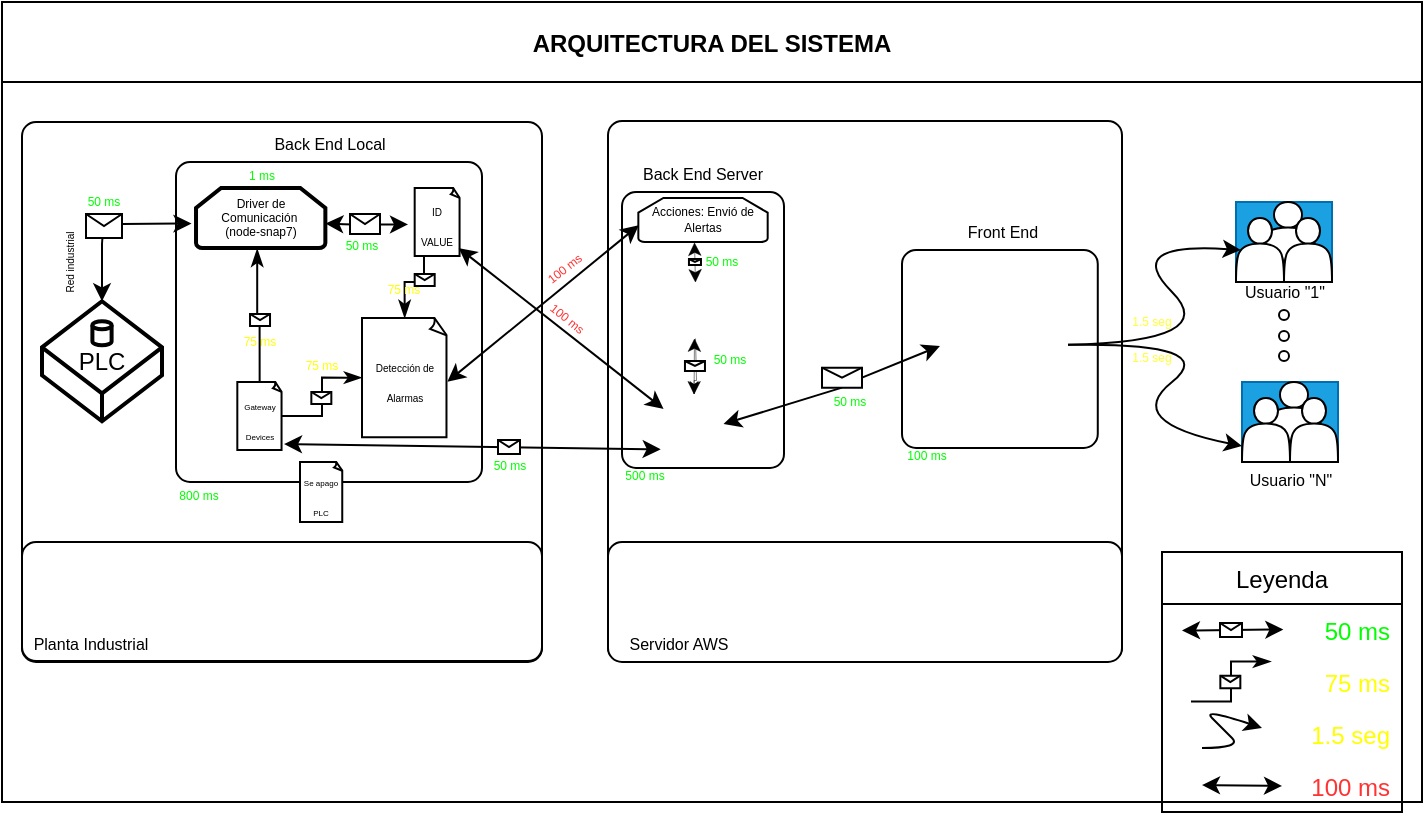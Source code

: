 <mxfile version="14.9.3" type="github">
  <diagram id="dgKpjPPaI4LAme8W9m-0" name="Arquitectura">
    <mxGraphModel dx="1301" dy="277" grid="1" gridSize="10" guides="1" tooltips="1" connect="1" arrows="1" fold="1" page="1" pageScale="1" pageWidth="827" pageHeight="1169" math="0" shadow="0">
      <root>
        <mxCell id="0" />
        <mxCell id="1" parent="0" />
        <UserObject label="" id="KOM_lpvtxGSNcEZmbtH8-15">
          <mxCell style="rounded=1;whiteSpace=wrap;html=1;absoluteArcSize=1;arcSize=14;strokeWidth=1;pointerEvents=0;startSize=40;" parent="1" vertex="1">
            <mxGeometry x="283" y="149.5" width="257" height="270" as="geometry" />
          </mxCell>
        </UserObject>
        <mxCell id="KOM_lpvtxGSNcEZmbtH8-64" value="" style="rounded=1;whiteSpace=wrap;html=1;absoluteArcSize=1;arcSize=14;strokeWidth=1;pointerEvents=0;startSize=40;" parent="1" vertex="1">
          <mxGeometry x="283" y="360" width="257" height="60" as="geometry" />
        </mxCell>
        <mxCell id="KOM_lpvtxGSNcEZmbtH8-50" value="" style="rounded=1;whiteSpace=wrap;html=1;absoluteArcSize=1;arcSize=14;strokeWidth=1;pointerEvents=0;startSize=40;" parent="1" vertex="1">
          <mxGeometry x="-10" y="150" width="260" height="270" as="geometry" />
        </mxCell>
        <mxCell id="KOM_lpvtxGSNcEZmbtH8-63" value="" style="rounded=1;whiteSpace=wrap;html=1;absoluteArcSize=1;arcSize=14;strokeWidth=1;pointerEvents=0;startSize=40;" parent="1" vertex="1">
          <mxGeometry x="-10" y="360" width="260" height="59.5" as="geometry" />
        </mxCell>
        <mxCell id="KOM_lpvtxGSNcEZmbtH8-32" value="" style="rounded=1;whiteSpace=wrap;html=1;absoluteArcSize=1;arcSize=14;strokeWidth=1;pointerEvents=0;startSize=40;" parent="1" vertex="1">
          <mxGeometry x="290" y="185" width="81" height="138" as="geometry" />
        </mxCell>
        <mxCell id="KOM_lpvtxGSNcEZmbtH8-30" value="" style="rounded=1;whiteSpace=wrap;html=1;absoluteArcSize=1;arcSize=14;strokeWidth=1;pointerEvents=0;startSize=40;" parent="1" vertex="1">
          <mxGeometry x="430" y="214" width="97.89" height="99" as="geometry" />
        </mxCell>
        <mxCell id="KOM_lpvtxGSNcEZmbtH8-10" value="" style="rounded=1;whiteSpace=wrap;html=1;absoluteArcSize=1;arcSize=14;strokeWidth=1;pointerEvents=0;startSize=40;" parent="1" vertex="1">
          <mxGeometry x="67" y="170" width="153" height="160" as="geometry" />
        </mxCell>
        <mxCell id="IHtDv6OHQ2jKne3Ynyix-73" value="PLC" style="whiteSpace=wrap;html=1;shape=mxgraph.basic.isocube;isoAngle=23.33;pointerEvents=0;startSize=40;strokeWidth=2;" parent="1" vertex="1">
          <mxGeometry y="239.64" width="60" height="60" as="geometry" />
        </mxCell>
        <mxCell id="IHtDv6OHQ2jKne3Ynyix-31" value="" style="group;fillColor=#1ba1e2;strokeColor=#006EAF;fontColor=#ffffff;" parent="1" vertex="1" connectable="0">
          <mxGeometry x="597" y="190" width="48" height="40" as="geometry" />
        </mxCell>
        <mxCell id="IHtDv6OHQ2jKne3Ynyix-29" value="" style="shape=actor;whiteSpace=wrap;html=1;" parent="IHtDv6OHQ2jKne3Ynyix-31" vertex="1">
          <mxGeometry x="12" width="28" height="32" as="geometry" />
        </mxCell>
        <mxCell id="IHtDv6OHQ2jKne3Ynyix-1" value="" style="shape=actor;whiteSpace=wrap;html=1;" parent="IHtDv6OHQ2jKne3Ynyix-31" vertex="1">
          <mxGeometry y="8" width="24" height="32" as="geometry" />
        </mxCell>
        <mxCell id="IHtDv6OHQ2jKne3Ynyix-30" value="" style="shape=actor;whiteSpace=wrap;html=1;" parent="IHtDv6OHQ2jKne3Ynyix-31" vertex="1">
          <mxGeometry x="24" y="8" width="24" height="32" as="geometry" />
        </mxCell>
        <mxCell id="IHtDv6OHQ2jKne3Ynyix-39" value="" style="curved=1;endArrow=classic;html=1;startSize=40;entryX=0.1;entryY=0.5;entryDx=0;entryDy=0;entryPerimeter=0;" parent="1" target="IHtDv6OHQ2jKne3Ynyix-1" edge="1" source="AAvzbvVHKAweYi1Nj42b-5">
          <mxGeometry width="50" height="50" relative="1" as="geometry">
            <mxPoint x="540" y="260" as="sourcePoint" />
            <mxPoint x="590" y="210" as="targetPoint" />
            <Array as="points">
              <mxPoint x="590" y="260" />
              <mxPoint x="540" y="210" />
            </Array>
          </mxGeometry>
        </mxCell>
        <mxCell id="IHtDv6OHQ2jKne3Ynyix-40" value="" style="group;fillColor=#1ba1e2;strokeColor=#006EAF;fontColor=#ffffff;" parent="1" vertex="1" connectable="0">
          <mxGeometry x="600" y="280" width="48" height="40" as="geometry" />
        </mxCell>
        <mxCell id="IHtDv6OHQ2jKne3Ynyix-41" value="" style="shape=actor;whiteSpace=wrap;html=1;" parent="IHtDv6OHQ2jKne3Ynyix-40" vertex="1">
          <mxGeometry x="12" width="28" height="32" as="geometry" />
        </mxCell>
        <mxCell id="IHtDv6OHQ2jKne3Ynyix-42" value="" style="shape=actor;whiteSpace=wrap;html=1;" parent="IHtDv6OHQ2jKne3Ynyix-40" vertex="1">
          <mxGeometry y="8" width="24" height="32" as="geometry" />
        </mxCell>
        <mxCell id="IHtDv6OHQ2jKne3Ynyix-43" value="" style="shape=actor;whiteSpace=wrap;html=1;" parent="IHtDv6OHQ2jKne3Ynyix-40" vertex="1">
          <mxGeometry x="24" y="8" width="24" height="32" as="geometry" />
        </mxCell>
        <mxCell id="IHtDv6OHQ2jKne3Ynyix-44" value="" style="curved=1;endArrow=classic;html=1;startSize=40;entryX=0;entryY=0.75;entryDx=0;entryDy=0;" parent="1" source="AAvzbvVHKAweYi1Nj42b-5" target="IHtDv6OHQ2jKne3Ynyix-42" edge="1">
          <mxGeometry width="50" height="50" relative="1" as="geometry">
            <mxPoint x="520.99" y="260" as="sourcePoint" />
            <mxPoint x="600" y="220" as="targetPoint" />
            <Array as="points">
              <mxPoint x="590" y="260" />
              <mxPoint x="540" y="300" />
            </Array>
          </mxGeometry>
        </mxCell>
        <mxCell id="IHtDv6OHQ2jKne3Ynyix-50" value="" style="group" parent="1" vertex="1" connectable="0">
          <mxGeometry x="618.5" y="244" width="5" height="25.5" as="geometry" />
        </mxCell>
        <mxCell id="IHtDv6OHQ2jKne3Ynyix-46" value="" style="ellipse;whiteSpace=wrap;html=1;aspect=fixed;pointerEvents=0;startSize=40;" parent="IHtDv6OHQ2jKne3Ynyix-50" vertex="1">
          <mxGeometry y="10.5" width="5" height="5" as="geometry" />
        </mxCell>
        <mxCell id="IHtDv6OHQ2jKne3Ynyix-48" value="" style="ellipse;whiteSpace=wrap;html=1;aspect=fixed;pointerEvents=0;startSize=40;" parent="IHtDv6OHQ2jKne3Ynyix-50" vertex="1">
          <mxGeometry width="5" height="5" as="geometry" />
        </mxCell>
        <mxCell id="IHtDv6OHQ2jKne3Ynyix-49" value="" style="ellipse;whiteSpace=wrap;html=1;aspect=fixed;pointerEvents=0;startSize=40;" parent="IHtDv6OHQ2jKne3Ynyix-50" vertex="1">
          <mxGeometry y="20.5" width="5" height="5" as="geometry" />
        </mxCell>
        <mxCell id="KOM_lpvtxGSNcEZmbtH8-43" value="" style="edgeStyle=orthogonalEdgeStyle;rounded=0;jumpSize=3;orthogonalLoop=1;jettySize=auto;html=1;endArrow=classicThin;endFill=1;strokeWidth=0.25;" parent="1" target="KOM_lpvtxGSNcEZmbtH8-14" edge="1">
          <mxGeometry relative="1" as="geometry">
            <mxPoint x="326.5" y="258" as="sourcePoint" />
          </mxGeometry>
        </mxCell>
        <mxCell id="KOM_lpvtxGSNcEZmbtH8-4" style="edgeStyle=orthogonalEdgeStyle;rounded=0;orthogonalLoop=1;jettySize=auto;html=1;exitX=1;exitY=0.5;exitDx=0;exitDy=0;exitPerimeter=0;entryX=0;entryY=0.5;entryDx=0;entryDy=0;entryPerimeter=0;endArrow=classicThin;endFill=1;" parent="1" source="IHtDv6OHQ2jKne3Ynyix-68" target="IHtDv6OHQ2jKne3Ynyix-69" edge="1">
          <mxGeometry relative="1" as="geometry">
            <Array as="points">
              <mxPoint x="140" y="297" />
              <mxPoint x="140" y="278" />
            </Array>
          </mxGeometry>
        </mxCell>
        <mxCell id="KOM_lpvtxGSNcEZmbtH8-5" style="edgeStyle=orthogonalEdgeStyle;rounded=0;orthogonalLoop=1;jettySize=auto;html=1;exitX=0.5;exitY=0;exitDx=0;exitDy=0;exitPerimeter=0;entryX=0.473;entryY=1.014;entryDx=0;entryDy=0;entryPerimeter=0;endArrow=classicThin;endFill=1;" parent="1" source="IHtDv6OHQ2jKne3Ynyix-68" target="IHtDv6OHQ2jKne3Ynyix-87" edge="1">
          <mxGeometry relative="1" as="geometry" />
        </mxCell>
        <mxCell id="IHtDv6OHQ2jKne3Ynyix-68" value="&lt;span style=&quot;font-size: 4px ; line-height: 60%&quot;&gt;Gateway&lt;br&gt;Devices&lt;br&gt;&lt;/span&gt;" style="whiteSpace=wrap;html=1;shape=mxgraph.basic.document;pointerEvents=0;startSize=40;" parent="1" vertex="1">
          <mxGeometry x="97.66" y="280" width="22.34" height="34" as="geometry" />
        </mxCell>
        <mxCell id="IHtDv6OHQ2jKne3Ynyix-69" value="&lt;span style=&quot;font-size: 5px&quot;&gt;Detección de Alarmas&lt;br&gt;&lt;/span&gt;" style="whiteSpace=wrap;html=1;shape=mxgraph.basic.document;pointerEvents=0;startSize=40;" parent="1" vertex="1">
          <mxGeometry x="160" y="248" width="42.67" height="59.64" as="geometry" />
        </mxCell>
        <mxCell id="KOM_lpvtxGSNcEZmbtH8-2" style="edgeStyle=orthogonalEdgeStyle;rounded=0;orthogonalLoop=1;jettySize=auto;html=1;exitX=0.5;exitY=1;exitDx=0;exitDy=0;exitPerimeter=0;entryX=0.5;entryY=0;entryDx=0;entryDy=0;entryPerimeter=0;endArrow=classicThin;endFill=1;" parent="1" source="IHtDv6OHQ2jKne3Ynyix-70" target="IHtDv6OHQ2jKne3Ynyix-69" edge="1">
          <mxGeometry relative="1" as="geometry">
            <Array as="points">
              <mxPoint x="191" y="230" />
              <mxPoint x="181" y="230" />
            </Array>
          </mxGeometry>
        </mxCell>
        <mxCell id="IHtDv6OHQ2jKne3Ynyix-70" value="&lt;span style=&quot;font-size: 5px&quot;&gt;ID&lt;br&gt;VALUE&lt;br&gt;&lt;/span&gt;" style="whiteSpace=wrap;html=1;shape=mxgraph.basic.document;pointerEvents=0;startSize=40;" parent="1" vertex="1">
          <mxGeometry x="186.34" y="183" width="22.67" height="34" as="geometry" />
        </mxCell>
        <mxCell id="IHtDv6OHQ2jKne3Ynyix-71" value="&lt;font style=&quot;font-size: 4px&quot;&gt;Se apago PLC&lt;/font&gt;" style="whiteSpace=wrap;html=1;shape=mxgraph.basic.document;pointerEvents=0;startSize=40;" parent="1" vertex="1">
          <mxGeometry x="129.0" y="320" width="21.34" height="30" as="geometry" />
        </mxCell>
        <mxCell id="IHtDv6OHQ2jKne3Ynyix-72" value="" style="strokeWidth=2;html=1;shape=mxgraph.flowchart.database;whiteSpace=wrap;pointerEvents=0;startSize=40;" parent="1" vertex="1">
          <mxGeometry x="25.2" y="249.64" width="9.6" height="12" as="geometry" />
        </mxCell>
        <mxCell id="IHtDv6OHQ2jKne3Ynyix-87" value="&lt;p style=&quot;line-height: 120% ; font-size: 6px&quot;&gt;Driver de Comunicación&amp;nbsp;&lt;br&gt;(node-snap7)&lt;/p&gt;" style="strokeWidth=2;html=1;shape=mxgraph.flowchart.loop_limit;whiteSpace=wrap;pointerEvents=0;startSize=40;" parent="1" vertex="1">
          <mxGeometry x="77.01" y="183" width="64.67" height="30" as="geometry" />
        </mxCell>
        <mxCell id="IHtDv6OHQ2jKne3Ynyix-88" value="" style="endArrow=classic;startArrow=classic;html=1;exitX=0.5;exitY=0;exitDx=0;exitDy=0;exitPerimeter=0;entryX=-0.035;entryY=0.592;entryDx=0;entryDy=0;entryPerimeter=0;" parent="1" source="IHtDv6OHQ2jKne3Ynyix-73" target="IHtDv6OHQ2jKne3Ynyix-87" edge="1">
          <mxGeometry width="50" height="50" relative="1" as="geometry">
            <mxPoint x="120" y="300" as="sourcePoint" />
            <mxPoint x="170" y="250" as="targetPoint" />
            <Array as="points">
              <mxPoint x="30" y="201" />
            </Array>
          </mxGeometry>
        </mxCell>
        <mxCell id="IHtDv6OHQ2jKne3Ynyix-89" value="" style="shape=message;html=1;whiteSpace=wrap;html=1;outlineConnect=0;pointerEvents=0;startSize=40;strokeWidth=1;" parent="1" vertex="1">
          <mxGeometry x="22" y="196" width="18" height="12" as="geometry" />
        </mxCell>
        <mxCell id="IHtDv6OHQ2jKne3Ynyix-92" value="&lt;font style=&quot;font-size: 5px&quot;&gt;Red industrial&lt;/font&gt;" style="text;html=1;strokeColor=none;fillColor=none;align=center;verticalAlign=middle;whiteSpace=wrap;rounded=0;pointerEvents=0;startSize=40;rotation=-90;" parent="1" vertex="1">
          <mxGeometry x="-23.0" y="210" width="70" height="20" as="geometry" />
        </mxCell>
        <mxCell id="IHtDv6OHQ2jKne3Ynyix-94" value="" style="shape=image;verticalLabelPosition=bottom;labelBackgroundColor=#ffffff;verticalAlign=top;aspect=fixed;imageAspect=0;image=https://image.flaticon.com/icons/png/512/25/25007.png;" parent="1" vertex="1">
          <mxGeometry x="4.5" y="365" width="40" height="40" as="geometry" />
        </mxCell>
        <mxCell id="IHtDv6OHQ2jKne3Ynyix-96" value="" style="endArrow=classic;startArrow=classic;html=1;entryX=-0.035;entryY=0.592;entryDx=0;entryDy=0;entryPerimeter=0;" parent="1" edge="1">
          <mxGeometry width="50" height="50" relative="1" as="geometry">
            <mxPoint x="183.01" y="201.24" as="sourcePoint" />
            <mxPoint x="141.677" y="200.76" as="targetPoint" />
            <Array as="points">
              <mxPoint x="154.01" y="201.24" />
            </Array>
          </mxGeometry>
        </mxCell>
        <mxCell id="KOM_lpvtxGSNcEZmbtH8-1" value="" style="shape=message;html=1;whiteSpace=wrap;html=1;outlineConnect=0;pointerEvents=0;startSize=40;strokeWidth=1;" parent="1" vertex="1">
          <mxGeometry x="154" y="196" width="15" height="10" as="geometry" />
        </mxCell>
        <mxCell id="KOM_lpvtxGSNcEZmbtH8-3" value="" style="shape=message;html=1;whiteSpace=wrap;html=1;outlineConnect=0;pointerEvents=0;startSize=40;strokeWidth=1;" parent="1" vertex="1">
          <mxGeometry x="186.34" y="226" width="10" height="6" as="geometry" />
        </mxCell>
        <mxCell id="KOM_lpvtxGSNcEZmbtH8-6" value="" style="shape=message;html=1;whiteSpace=wrap;html=1;outlineConnect=0;pointerEvents=0;startSize=40;strokeWidth=1;" parent="1" vertex="1">
          <mxGeometry x="104.01" y="246" width="10" height="6" as="geometry" />
        </mxCell>
        <mxCell id="KOM_lpvtxGSNcEZmbtH8-7" value="" style="shape=message;html=1;whiteSpace=wrap;html=1;outlineConnect=0;pointerEvents=0;startSize=40;strokeWidth=1;" parent="1" vertex="1">
          <mxGeometry x="134.67" y="285" width="10" height="6" as="geometry" />
        </mxCell>
        <mxCell id="KOM_lpvtxGSNcEZmbtH8-11" value="&lt;p style=&quot;line-height: 120% ; font-size: 6px&quot;&gt;Acciones: Envió de Alertas&lt;/p&gt;" style="strokeWidth=1;html=1;shape=mxgraph.flowchart.loop_limit;whiteSpace=wrap;pointerEvents=0;startSize=40;" parent="1" vertex="1">
          <mxGeometry x="298.17" y="188" width="64.67" height="22" as="geometry" />
        </mxCell>
        <mxCell id="KOM_lpvtxGSNcEZmbtH8-14" value="" style="shape=image;verticalLabelPosition=bottom;labelBackgroundColor=#ffffff;verticalAlign=top;aspect=fixed;imageAspect=0;image=https://www.returngis.net/wp-content/uploads/2019/08/graphql-logo.png;" parent="1" vertex="1">
          <mxGeometry x="310.78" y="286" width="30" height="30" as="geometry" />
        </mxCell>
        <mxCell id="KOM_lpvtxGSNcEZmbtH8-17" value="" style="endArrow=classic;startArrow=classic;html=1;entryX=0.97;entryY=0.882;entryDx=0;entryDy=0;entryPerimeter=0;exitX=0;exitY=0.25;exitDx=0;exitDy=0;" parent="1" source="KOM_lpvtxGSNcEZmbtH8-14" target="IHtDv6OHQ2jKne3Ynyix-70" edge="1">
          <mxGeometry width="50" height="50" relative="1" as="geometry">
            <mxPoint x="193.01" y="211.24" as="sourcePoint" />
            <mxPoint x="151.677" y="210.76" as="targetPoint" />
          </mxGeometry>
        </mxCell>
        <mxCell id="KOM_lpvtxGSNcEZmbtH8-18" value="" style="endArrow=classic;startArrow=classic;html=1;entryX=1.045;entryY=0.912;entryDx=0;entryDy=0;entryPerimeter=0;exitX=-0.048;exitY=0.922;exitDx=0;exitDy=0;exitPerimeter=0;" parent="1" source="KOM_lpvtxGSNcEZmbtH8-14" target="IHtDv6OHQ2jKne3Ynyix-68" edge="1">
          <mxGeometry width="50" height="50" relative="1" as="geometry">
            <mxPoint x="300" y="310" as="sourcePoint" />
            <mxPoint x="219.01" y="210" as="targetPoint" />
          </mxGeometry>
        </mxCell>
        <mxCell id="KOM_lpvtxGSNcEZmbtH8-24" value="&lt;font style=&quot;font-size: 8px&quot;&gt;Usuario &quot;N&quot;&lt;/font&gt;" style="text;html=1;strokeColor=none;fillColor=none;align=center;verticalAlign=middle;whiteSpace=wrap;rounded=0;pointerEvents=0;startSize=40;" parent="1" vertex="1">
          <mxGeometry x="596.5" y="318" width="55" height="20" as="geometry" />
        </mxCell>
        <mxCell id="KOM_lpvtxGSNcEZmbtH8-25" value="&lt;font style=&quot;font-size: 8px&quot;&gt;Usuario &quot;1&quot;&lt;/font&gt;" style="text;html=1;strokeColor=none;fillColor=none;align=center;verticalAlign=middle;whiteSpace=wrap;rounded=0;pointerEvents=0;startSize=40;" parent="1" vertex="1">
          <mxGeometry x="593.5" y="224" width="55" height="20" as="geometry" />
        </mxCell>
        <mxCell id="KOM_lpvtxGSNcEZmbtH8-31" value="&lt;span style=&quot;font-size: 8px&quot;&gt;Front End&lt;/span&gt;" style="text;html=1;strokeColor=none;fillColor=none;align=center;verticalAlign=middle;whiteSpace=wrap;rounded=0;pointerEvents=0;startSize=40;" parent="1" vertex="1">
          <mxGeometry x="453.49" y="194" width="55" height="20" as="geometry" />
        </mxCell>
        <mxCell id="IHtDv6OHQ2jKne3Ynyix-59" value="" style="endArrow=classic;startArrow=none;html=1;exitX=0.5;exitY=1;exitDx=0;exitDy=0;entryX=1;entryY=0.5;entryDx=0;entryDy=0;" parent="1" source="KOM_lpvtxGSNcEZmbtH8-37" target="KOM_lpvtxGSNcEZmbtH8-14" edge="1">
          <mxGeometry width="50" height="50" relative="1" as="geometry">
            <mxPoint x="430.99" y="262" as="sourcePoint" />
            <mxPoint x="370.99" y="262" as="targetPoint" />
          </mxGeometry>
        </mxCell>
        <mxCell id="KOM_lpvtxGSNcEZmbtH8-35" value="" style="endArrow=classic;startArrow=classic;html=1;entryX=0.5;entryY=0;entryDx=0;entryDy=0;jumpSize=3;strokeWidth=0.25;" parent="1" target="KOM_lpvtxGSNcEZmbtH8-14" edge="1">
          <mxGeometry width="50" height="50" relative="1" as="geometry">
            <mxPoint x="326" y="258" as="sourcePoint" />
            <mxPoint x="287.997" y="258.0" as="targetPoint" />
            <Array as="points" />
          </mxGeometry>
        </mxCell>
        <mxCell id="KOM_lpvtxGSNcEZmbtH8-36" value="" style="shape=message;html=1;whiteSpace=wrap;html=1;outlineConnect=0;pointerEvents=0;startSize=40;strokeWidth=1;" parent="1" vertex="1">
          <mxGeometry x="321.48" y="269.5" width="10" height="5" as="geometry" />
        </mxCell>
        <mxCell id="KOM_lpvtxGSNcEZmbtH8-37" value="" style="shape=message;html=1;whiteSpace=wrap;html=1;outlineConnect=0;pointerEvents=0;startSize=40;strokeWidth=1;" parent="1" vertex="1">
          <mxGeometry x="390" y="272.82" width="20" height="10" as="geometry" />
        </mxCell>
        <mxCell id="KOM_lpvtxGSNcEZmbtH8-38" value="" style="endArrow=none;startArrow=classic;html=1;exitX=0;exitY=0.5;exitDx=0;exitDy=0;entryX=1;entryY=0.5;entryDx=0;entryDy=0;" parent="1" source="AAvzbvVHKAweYi1Nj42b-5" target="KOM_lpvtxGSNcEZmbtH8-37" edge="1">
          <mxGeometry width="50" height="50" relative="1" as="geometry">
            <mxPoint x="440.99" y="260" as="sourcePoint" />
            <mxPoint x="343.98" y="302.5" as="targetPoint" />
          </mxGeometry>
        </mxCell>
        <mxCell id="KOM_lpvtxGSNcEZmbtH8-39" value="&lt;span style=&quot;font-size: 8px&quot;&gt;Back End Server&lt;/span&gt;" style="text;html=1;strokeColor=none;fillColor=none;align=center;verticalAlign=middle;whiteSpace=wrap;rounded=0;pointerEvents=0;startSize=40;" parent="1" vertex="1">
          <mxGeometry x="294.99" y="165" width="71.02" height="20" as="geometry" />
        </mxCell>
        <mxCell id="KOM_lpvtxGSNcEZmbtH8-40" value="" style="endArrow=classic;startArrow=classic;html=1;entryX=0.5;entryY=0;entryDx=0;entryDy=0;jumpSize=3;strokeWidth=0.25;" parent="1" edge="1">
          <mxGeometry width="50" height="50" relative="1" as="geometry">
            <mxPoint x="326" y="210" as="sourcePoint" />
            <mxPoint x="326.48" y="230" as="targetPoint" />
            <Array as="points" />
          </mxGeometry>
        </mxCell>
        <mxCell id="KOM_lpvtxGSNcEZmbtH8-41" value="" style="shape=message;html=1;whiteSpace=wrap;html=1;outlineConnect=0;pointerEvents=0;startSize=40;strokeWidth=1;" parent="1" vertex="1">
          <mxGeometry x="323.48" y="218.5" width="6" height="3" as="geometry" />
        </mxCell>
        <mxCell id="KOM_lpvtxGSNcEZmbtH8-44" value="" style="endArrow=classic;startArrow=classic;html=1;entryX=1.001;entryY=0.534;entryDx=0;entryDy=0;entryPerimeter=0;exitX=0.003;exitY=0.621;exitDx=0;exitDy=0;exitPerimeter=0;" parent="1" source="KOM_lpvtxGSNcEZmbtH8-11" target="IHtDv6OHQ2jKne3Ynyix-69" edge="1">
          <mxGeometry width="50" height="50" relative="1" as="geometry">
            <mxPoint x="288.11" y="220.36" as="sourcePoint" />
            <mxPoint x="186.34" y="126.86" as="targetPoint" />
          </mxGeometry>
        </mxCell>
        <mxCell id="KOM_lpvtxGSNcEZmbtH8-45" value="" style="shape=message;html=1;whiteSpace=wrap;html=1;outlineConnect=0;pointerEvents=0;startSize=40;strokeWidth=1;" parent="1" vertex="1">
          <mxGeometry x="228" y="309" width="11" height="7" as="geometry" />
        </mxCell>
        <mxCell id="KOM_lpvtxGSNcEZmbtH8-48" value="&lt;span style=&quot;font-size: 8px&quot;&gt;Back End Local&lt;/span&gt;" style="text;html=1;strokeColor=none;fillColor=none;align=center;verticalAlign=middle;whiteSpace=wrap;rounded=0;pointerEvents=0;startSize=40;" parent="1" vertex="1">
          <mxGeometry x="110.51" y="150" width="65.99" height="20" as="geometry" />
        </mxCell>
        <mxCell id="KOM_lpvtxGSNcEZmbtH8-51" value="&lt;span style=&quot;font-size: 8px&quot;&gt;Planta Industrial&lt;/span&gt;" style="text;html=1;strokeColor=none;fillColor=none;align=center;verticalAlign=middle;whiteSpace=wrap;rounded=0;pointerEvents=0;startSize=40;" parent="1" vertex="1">
          <mxGeometry x="-10.99" y="400" width="70.99" height="20" as="geometry" />
        </mxCell>
        <mxCell id="KOM_lpvtxGSNcEZmbtH8-60" value="" style="shape=image;verticalLabelPosition=bottom;labelBackgroundColor=#ffffff;verticalAlign=top;aspect=fixed;imageAspect=0;image=https://cdn.pixabay.com/photo/2014/12/14/15/57/server-567944_960_720.png;" parent="1" vertex="1">
          <mxGeometry x="298.38" y="370" width="30.74" height="36.25" as="geometry" />
        </mxCell>
        <mxCell id="KOM_lpvtxGSNcEZmbtH8-61" value="&lt;span style=&quot;font-size: 8px&quot;&gt;Servidor AWS&lt;br&gt;&lt;/span&gt;" style="text;html=1;strokeColor=none;fillColor=none;align=center;verticalAlign=middle;whiteSpace=wrap;rounded=0;pointerEvents=0;startSize=40;" parent="1" vertex="1">
          <mxGeometry x="283" y="399.5" width="70.99" height="20" as="geometry" />
        </mxCell>
        <mxCell id="KOM_lpvtxGSNcEZmbtH8-65" value="ARQUITECTURA DEL SISTEMA" style="swimlane;pointerEvents=0;startSize=40;strokeWidth=1;align=center;" parent="1" vertex="1">
          <mxGeometry x="-20" y="90" width="710" height="400" as="geometry" />
        </mxCell>
        <mxCell id="KOM_lpvtxGSNcEZmbtH8-66" value="Leyenda" style="swimlane;fontStyle=0;childLayout=stackLayout;horizontal=1;startSize=26;horizontalStack=0;resizeParent=1;resizeParentMax=0;resizeLast=0;collapsible=1;marginBottom=0;pointerEvents=0;strokeWidth=1;" parent="KOM_lpvtxGSNcEZmbtH8-65" vertex="1">
          <mxGeometry x="580" y="275" width="120" height="130" as="geometry" />
        </mxCell>
        <mxCell id="KOM_lpvtxGSNcEZmbtH8-67" value="50 ms" style="text;strokeColor=none;fillColor=none;align=right;verticalAlign=top;spacingLeft=4;spacingRight=4;overflow=hidden;rotatable=0;points=[[0,0.5],[1,0.5]];portConstraint=eastwest;fontColor=#00FF00;" parent="KOM_lpvtxGSNcEZmbtH8-66" vertex="1">
          <mxGeometry y="26" width="120" height="26" as="geometry" />
        </mxCell>
        <mxCell id="AAvzbvVHKAweYi1Nj42b-1" value="" style="endArrow=classic;startArrow=classic;html=1;entryX=1.045;entryY=0.912;entryDx=0;entryDy=0;entryPerimeter=0;" edge="1" parent="KOM_lpvtxGSNcEZmbtH8-66">
          <mxGeometry width="50" height="50" relative="1" as="geometry">
            <mxPoint x="60.67" y="38.74" as="sourcePoint" />
            <mxPoint x="9.995" y="39.268" as="targetPoint" />
          </mxGeometry>
        </mxCell>
        <mxCell id="KOM_lpvtxGSNcEZmbtH8-68" value="75 ms" style="text;strokeColor=none;fillColor=none;align=right;verticalAlign=top;spacingLeft=4;spacingRight=4;overflow=hidden;rotatable=0;points=[[0,0.5],[1,0.5]];portConstraint=eastwest;fontColor=#FFFF00;" parent="KOM_lpvtxGSNcEZmbtH8-66" vertex="1">
          <mxGeometry y="52" width="120" height="26" as="geometry" />
        </mxCell>
        <mxCell id="AAvzbvVHKAweYi1Nj42b-10" value="" style="curved=1;endArrow=classic;html=1;" edge="1" parent="KOM_lpvtxGSNcEZmbtH8-66">
          <mxGeometry width="50" height="50" relative="1" as="geometry">
            <mxPoint x="20" y="98" as="sourcePoint" />
            <mxPoint x="50" y="88" as="targetPoint" />
            <Array as="points">
              <mxPoint x="40" y="98" />
              <mxPoint x="30" y="88" />
              <mxPoint x="20" y="78" />
            </Array>
          </mxGeometry>
        </mxCell>
        <mxCell id="KOM_lpvtxGSNcEZmbtH8-69" value="1.5 seg" style="text;strokeColor=none;fillColor=none;align=right;verticalAlign=top;spacingLeft=4;spacingRight=4;overflow=hidden;rotatable=0;points=[[0,0.5],[1,0.5]];portConstraint=eastwest;fontColor=#FFFF00;" parent="KOM_lpvtxGSNcEZmbtH8-66" vertex="1">
          <mxGeometry y="78" width="120" height="26" as="geometry" />
        </mxCell>
        <mxCell id="AAvzbvVHKAweYi1Nj42b-19" value="100 ms" style="text;strokeColor=none;fillColor=none;align=right;verticalAlign=top;spacingLeft=4;spacingRight=4;overflow=hidden;rotatable=0;points=[[0,0.5],[1,0.5]];portConstraint=eastwest;fontColor=#FF3333;" vertex="1" parent="KOM_lpvtxGSNcEZmbtH8-66">
          <mxGeometry y="104" width="120" height="26" as="geometry" />
        </mxCell>
        <mxCell id="AAvzbvVHKAweYi1Nj42b-20" value="" style="endArrow=classic;startArrow=classic;html=1;entryX=1;entryY=0.5;entryDx=0;entryDy=0;entryPerimeter=0;" edge="1" parent="KOM_lpvtxGSNcEZmbtH8-66">
          <mxGeometry width="50" height="50" relative="1" as="geometry">
            <mxPoint x="60" y="117" as="sourcePoint" />
            <mxPoint x="20" y="116.5" as="targetPoint" />
          </mxGeometry>
        </mxCell>
        <mxCell id="AAvzbvVHKAweYi1Nj42b-5" value="" style="shape=image;verticalLabelPosition=bottom;labelBackgroundColor=#ffffff;verticalAlign=top;aspect=fixed;imageAspect=0;image=https://sc04.alicdn.com/kf/U0721a48732814105aae97d2245765dd2a.png;" vertex="1" parent="KOM_lpvtxGSNcEZmbtH8-65">
          <mxGeometry x="468.99" y="140" width="64" height="64" as="geometry" />
        </mxCell>
        <mxCell id="AAvzbvVHKAweYi1Nj42b-21" value="&lt;font style=&quot;font-size: 6px&quot;&gt;50 ms&lt;/font&gt;" style="text;html=1;strokeColor=none;fillColor=none;align=center;verticalAlign=middle;whiteSpace=wrap;rounded=0;fontColor=#00FF00;" vertex="1" parent="KOM_lpvtxGSNcEZmbtH8-65">
          <mxGeometry x="170" y="120" width="20" as="geometry" />
        </mxCell>
        <mxCell id="AAvzbvVHKAweYi1Nj42b-25" value="&lt;font style=&quot;font-size: 6px&quot;&gt;75 ms&lt;/font&gt;" style="text;html=1;strokeColor=none;fillColor=none;align=center;verticalAlign=middle;whiteSpace=wrap;rounded=0;fontColor=#FFFF00;" vertex="1" parent="KOM_lpvtxGSNcEZmbtH8-65">
          <mxGeometry x="150" y="180" width="20" as="geometry" />
        </mxCell>
        <mxCell id="AAvzbvVHKAweYi1Nj42b-31" value="&lt;font style=&quot;font-size: 6px&quot;&gt;1.5 seg&lt;/font&gt;" style="text;html=1;strokeColor=none;fillColor=none;align=center;verticalAlign=middle;whiteSpace=wrap;rounded=0;fontColor=#FFFF33;" vertex="1" parent="KOM_lpvtxGSNcEZmbtH8-65">
          <mxGeometry x="560" y="157.25" width="30" as="geometry" />
        </mxCell>
        <mxCell id="AAvzbvVHKAweYi1Nj42b-37" value="&lt;font style=&quot;font-size: 6px&quot;&gt;100 ms&lt;/font&gt;" style="text;html=1;strokeColor=none;fillColor=none;align=center;verticalAlign=middle;whiteSpace=wrap;rounded=0;rotation=39;fontColor=#FF3333;" vertex="1" parent="KOM_lpvtxGSNcEZmbtH8-65">
          <mxGeometry x="269.4" y="157.25" width="29" as="geometry" />
        </mxCell>
        <mxCell id="AAvzbvVHKAweYi1Nj42b-40" value="&lt;font style=&quot;font-size: 6px&quot; color=&quot;#ff3333&quot;&gt;100 ms&lt;/font&gt;" style="text;html=1;strokeColor=none;fillColor=none;align=center;verticalAlign=middle;whiteSpace=wrap;rounded=0;fontColor=#00FF00;rotation=322;" vertex="1" parent="KOM_lpvtxGSNcEZmbtH8-65">
          <mxGeometry x="265.4" y="132" width="29" as="geometry" />
        </mxCell>
        <mxCell id="AAvzbvVHKAweYi1Nj42b-47" value="&lt;font style=&quot;font-size: 6px&quot;&gt;1.5 seg&lt;/font&gt;" style="text;html=1;strokeColor=none;fillColor=none;align=center;verticalAlign=middle;whiteSpace=wrap;rounded=0;fontColor=#FFFF33;" vertex="1" parent="KOM_lpvtxGSNcEZmbtH8-65">
          <mxGeometry x="560" y="174.25" width="30" height="2.75" as="geometry" />
        </mxCell>
        <mxCell id="AAvzbvVHKAweYi1Nj42b-46" value="" style="shape=image;verticalLabelPosition=bottom;labelBackgroundColor=#ffffff;verticalAlign=top;aspect=fixed;imageAspect=0;image=https://www.todopostgresql.com/wp-content/uploads/2018/09/cursoPlpgsqlIntermedio.png;" vertex="1" parent="KOM_lpvtxGSNcEZmbtH8-65">
          <mxGeometry x="328" y="138.25" width="36" height="36" as="geometry" />
        </mxCell>
        <mxCell id="AAvzbvVHKAweYi1Nj42b-55" value="" style="shape=image;verticalLabelPosition=bottom;labelBackgroundColor=#ffffff;verticalAlign=top;aspect=fixed;imageAspect=0;image=https://www.docker.com/sites/default/files/d8/2019-07/vertical-logo-monochromatic.png;" vertex="1" parent="KOM_lpvtxGSNcEZmbtH8-65">
          <mxGeometry x="113.61" y="283" width="36.39" height="31.14" as="geometry" />
        </mxCell>
        <mxCell id="AAvzbvVHKAweYi1Nj42b-57" value="" style="shape=image;verticalLabelPosition=bottom;labelBackgroundColor=#ffffff;verticalAlign=top;aspect=fixed;imageAspect=0;image=https://www.stackxperts.com/wp-content/uploads/2020/01/k8s-logo.png;" vertex="1" parent="KOM_lpvtxGSNcEZmbtH8-65">
          <mxGeometry x="253" y="335" width="75" height="75" as="geometry" />
        </mxCell>
        <mxCell id="AAvzbvVHKAweYi1Nj42b-58" value="" style="shape=image;verticalLabelPosition=bottom;labelBackgroundColor=#ffffff;verticalAlign=top;aspect=fixed;imageAspect=0;image=https://assets.zabbix.com/img/brands/sentry.svg;" vertex="1" parent="KOM_lpvtxGSNcEZmbtH8-65">
          <mxGeometry x="181.54" y="284.95" width="83.86" height="29.19" as="geometry" />
        </mxCell>
        <mxCell id="AAvzbvVHKAweYi1Nj42b-4" value="" style="shape=message;html=1;whiteSpace=wrap;html=1;outlineConnect=0;pointerEvents=0;startSize=40;strokeWidth=1;" vertex="1" parent="1">
          <mxGeometry x="589" y="400.5" width="11" height="7" as="geometry" />
        </mxCell>
        <mxCell id="AAvzbvVHKAweYi1Nj42b-15" value="" style="group" vertex="1" connectable="0" parent="1">
          <mxGeometry x="589.17" y="420" width="10" height="20" as="geometry" />
        </mxCell>
        <mxCell id="AAvzbvVHKAweYi1Nj42b-13" style="edgeStyle=orthogonalEdgeStyle;rounded=0;orthogonalLoop=1;jettySize=auto;html=1;entryX=0;entryY=0.5;entryDx=0;entryDy=0;entryPerimeter=0;endArrow=classicThin;endFill=1;startSize=3;" edge="1" parent="AAvzbvVHKAweYi1Nj42b-15">
          <mxGeometry relative="1" as="geometry">
            <Array as="points">
              <mxPoint x="5.33" y="20.0" />
              <mxPoint x="5.33" />
            </Array>
            <mxPoint x="-14.67" y="19.789" as="sourcePoint" />
            <mxPoint x="25.33" y="-0.189" as="targetPoint" />
          </mxGeometry>
        </mxCell>
        <mxCell id="AAvzbvVHKAweYi1Nj42b-14" value="" style="shape=message;html=1;whiteSpace=wrap;html=1;outlineConnect=0;pointerEvents=0;startSize=40;strokeWidth=1;" vertex="1" parent="AAvzbvVHKAweYi1Nj42b-15">
          <mxGeometry y="6.838" width="10" height="6.316" as="geometry" />
        </mxCell>
        <mxCell id="AAvzbvVHKAweYi1Nj42b-22" value="&lt;font style=&quot;font-size: 6px&quot;&gt;50 ms&lt;/font&gt;" style="text;html=1;strokeColor=none;fillColor=none;align=center;verticalAlign=middle;whiteSpace=wrap;rounded=0;fontColor=#00FF00;" vertex="1" parent="1">
          <mxGeometry x="394" y="288" width="20" as="geometry" />
        </mxCell>
        <mxCell id="AAvzbvVHKAweYi1Nj42b-23" value="&lt;font style=&quot;font-size: 6px&quot;&gt;50 ms&lt;/font&gt;" style="text;html=1;strokeColor=none;fillColor=none;align=center;verticalAlign=middle;whiteSpace=wrap;rounded=0;fontColor=#00FF00;" vertex="1" parent="1">
          <mxGeometry x="223.5" y="320" width="20" as="geometry" />
        </mxCell>
        <mxCell id="AAvzbvVHKAweYi1Nj42b-24" value="&lt;font style=&quot;font-size: 6px&quot;&gt;50 ms&lt;/font&gt;" style="text;html=1;strokeColor=none;fillColor=none;align=center;verticalAlign=middle;whiteSpace=wrap;rounded=0;fontColor=#00FF00;" vertex="1" parent="1">
          <mxGeometry x="21" y="188" width="20" as="geometry" />
        </mxCell>
        <mxCell id="AAvzbvVHKAweYi1Nj42b-27" value="&lt;font style=&quot;font-size: 6px&quot;&gt;75 ms&lt;/font&gt;" style="text;html=1;strokeColor=none;fillColor=none;align=center;verticalAlign=middle;whiteSpace=wrap;rounded=0;fontColor=#FFFF00;" vertex="1" parent="1">
          <mxGeometry x="99.01" y="258" width="20" as="geometry" />
        </mxCell>
        <mxCell id="AAvzbvVHKAweYi1Nj42b-28" value="&lt;font style=&quot;font-size: 6px&quot;&gt;75 ms&lt;/font&gt;" style="text;html=1;strokeColor=none;fillColor=none;align=center;verticalAlign=middle;whiteSpace=wrap;rounded=0;fontColor=#FFFF00;" vertex="1" parent="1">
          <mxGeometry x="171.33" y="232" width="20" as="geometry" />
        </mxCell>
        <mxCell id="AAvzbvVHKAweYi1Nj42b-32" value="&lt;font style=&quot;font-size: 6px&quot;&gt;50 ms&lt;/font&gt;" style="text;html=1;strokeColor=none;fillColor=none;align=center;verticalAlign=middle;whiteSpace=wrap;rounded=0;fontColor=#00FF00;" vertex="1" parent="1">
          <mxGeometry x="330.48" y="217.5" width="20" as="geometry" />
        </mxCell>
        <mxCell id="AAvzbvVHKAweYi1Nj42b-33" value="&lt;font style=&quot;font-size: 6px&quot;&gt;50 ms&lt;/font&gt;" style="text;html=1;strokeColor=none;fillColor=none;align=center;verticalAlign=middle;whiteSpace=wrap;rounded=0;fontColor=#00FF00;" vertex="1" parent="1">
          <mxGeometry x="333.99" y="266.5" width="20" as="geometry" />
        </mxCell>
        <mxCell id="AAvzbvVHKAweYi1Nj42b-48" value="&lt;font style=&quot;font-size: 6px&quot;&gt;1 ms&lt;/font&gt;" style="text;html=1;strokeColor=none;fillColor=none;align=center;verticalAlign=middle;whiteSpace=wrap;rounded=0;fontColor=#00FF00;" vertex="1" parent="1">
          <mxGeometry x="100" y="175" width="20" as="geometry" />
        </mxCell>
        <mxCell id="AAvzbvVHKAweYi1Nj42b-49" value="&lt;font style=&quot;font-size: 6px&quot;&gt;800 ms&lt;/font&gt;" style="text;html=1;strokeColor=none;fillColor=none;align=center;verticalAlign=middle;whiteSpace=wrap;rounded=0;fontColor=#00FF00;" vertex="1" parent="1">
          <mxGeometry x="67" y="335" width="23" as="geometry" />
        </mxCell>
        <mxCell id="AAvzbvVHKAweYi1Nj42b-50" value="&lt;font style=&quot;font-size: 6px&quot;&gt;500 ms&lt;/font&gt;" style="text;html=1;strokeColor=none;fillColor=none;align=center;verticalAlign=middle;whiteSpace=wrap;rounded=0;fontColor=#00FF00;" vertex="1" parent="1">
          <mxGeometry x="290" y="325" width="23" as="geometry" />
        </mxCell>
        <mxCell id="AAvzbvVHKAweYi1Nj42b-51" value="&lt;font style=&quot;font-size: 6px&quot;&gt;100 ms&lt;/font&gt;" style="text;html=1;strokeColor=none;fillColor=none;align=center;verticalAlign=middle;whiteSpace=wrap;rounded=0;fontColor=#00FF00;" vertex="1" parent="1">
          <mxGeometry x="431.49" y="312" width="23" height="5" as="geometry" />
        </mxCell>
      </root>
    </mxGraphModel>
  </diagram>
</mxfile>
